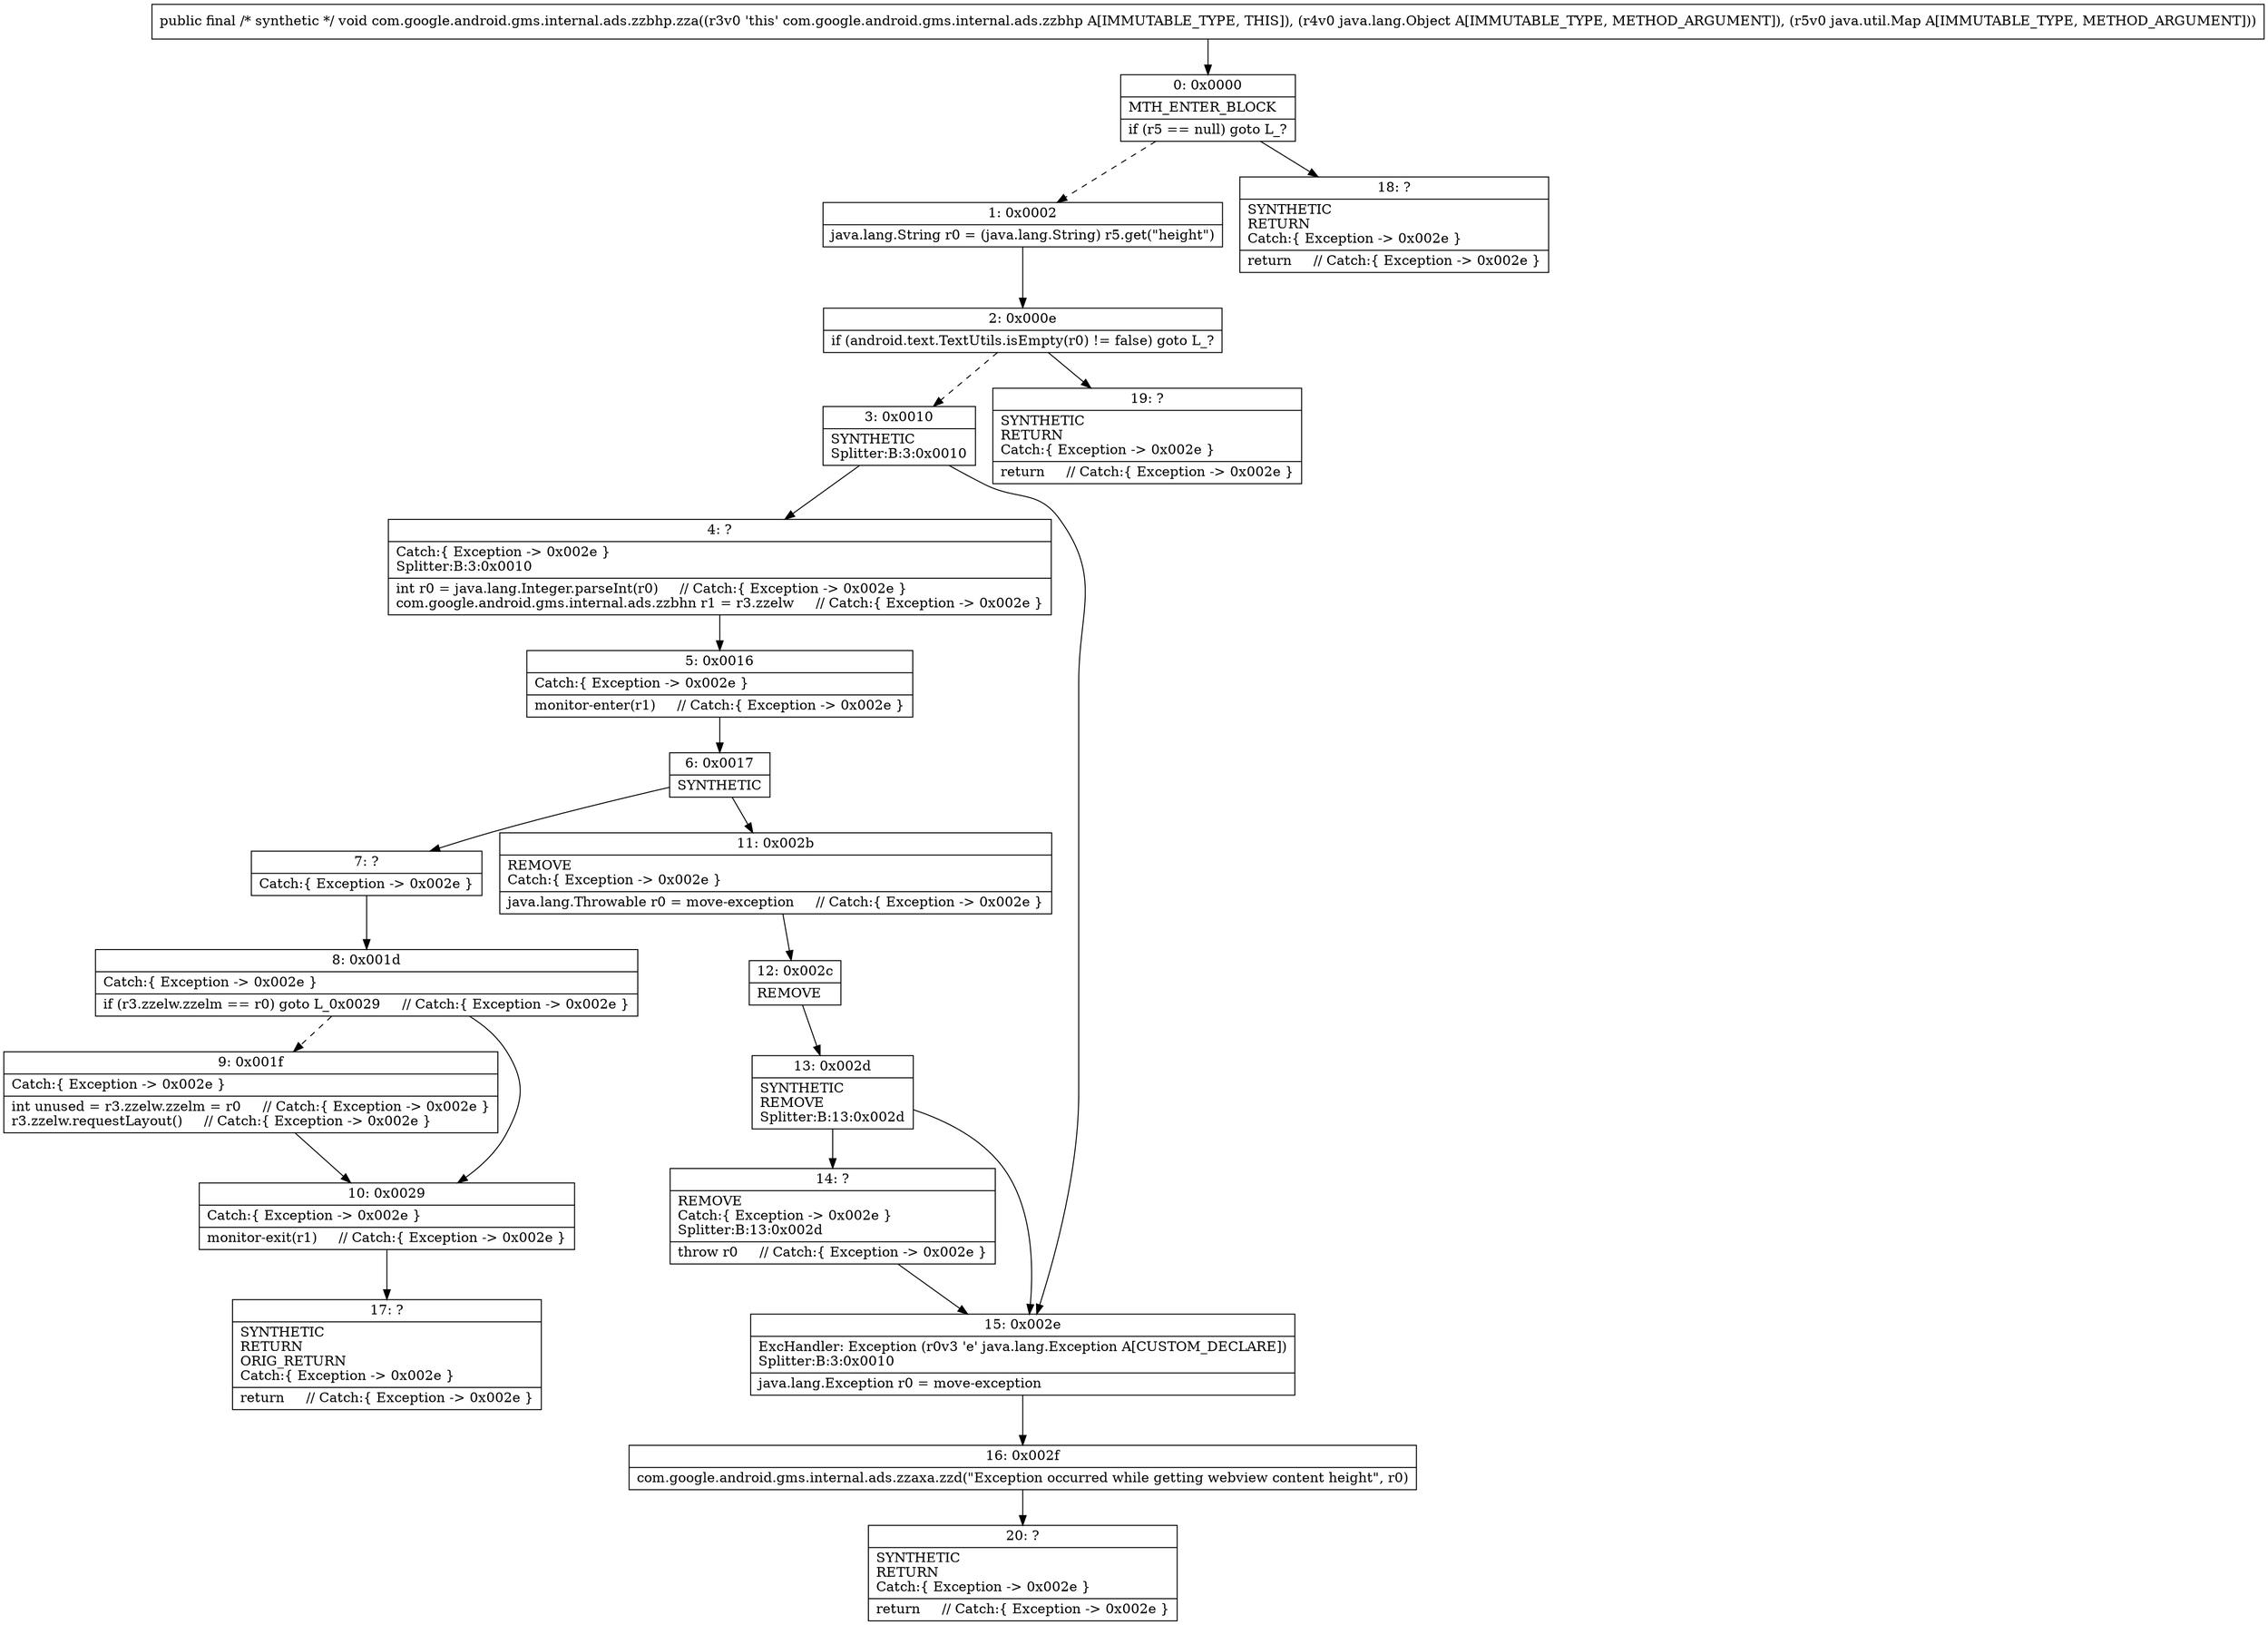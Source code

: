 digraph "CFG forcom.google.android.gms.internal.ads.zzbhp.zza(Ljava\/lang\/Object;Ljava\/util\/Map;)V" {
Node_0 [shape=record,label="{0\:\ 0x0000|MTH_ENTER_BLOCK\l|if (r5 == null) goto L_?\l}"];
Node_1 [shape=record,label="{1\:\ 0x0002|java.lang.String r0 = (java.lang.String) r5.get(\"height\")\l}"];
Node_2 [shape=record,label="{2\:\ 0x000e|if (android.text.TextUtils.isEmpty(r0) != false) goto L_?\l}"];
Node_3 [shape=record,label="{3\:\ 0x0010|SYNTHETIC\lSplitter:B:3:0x0010\l}"];
Node_4 [shape=record,label="{4\:\ ?|Catch:\{ Exception \-\> 0x002e \}\lSplitter:B:3:0x0010\l|int r0 = java.lang.Integer.parseInt(r0)     \/\/ Catch:\{ Exception \-\> 0x002e \}\lcom.google.android.gms.internal.ads.zzbhn r1 = r3.zzelw     \/\/ Catch:\{ Exception \-\> 0x002e \}\l}"];
Node_5 [shape=record,label="{5\:\ 0x0016|Catch:\{ Exception \-\> 0x002e \}\l|monitor\-enter(r1)     \/\/ Catch:\{ Exception \-\> 0x002e \}\l}"];
Node_6 [shape=record,label="{6\:\ 0x0017|SYNTHETIC\l}"];
Node_7 [shape=record,label="{7\:\ ?|Catch:\{ Exception \-\> 0x002e \}\l}"];
Node_8 [shape=record,label="{8\:\ 0x001d|Catch:\{ Exception \-\> 0x002e \}\l|if (r3.zzelw.zzelm == r0) goto L_0x0029     \/\/ Catch:\{ Exception \-\> 0x002e \}\l}"];
Node_9 [shape=record,label="{9\:\ 0x001f|Catch:\{ Exception \-\> 0x002e \}\l|int unused = r3.zzelw.zzelm = r0     \/\/ Catch:\{ Exception \-\> 0x002e \}\lr3.zzelw.requestLayout()     \/\/ Catch:\{ Exception \-\> 0x002e \}\l}"];
Node_10 [shape=record,label="{10\:\ 0x0029|Catch:\{ Exception \-\> 0x002e \}\l|monitor\-exit(r1)     \/\/ Catch:\{ Exception \-\> 0x002e \}\l}"];
Node_11 [shape=record,label="{11\:\ 0x002b|REMOVE\lCatch:\{ Exception \-\> 0x002e \}\l|java.lang.Throwable r0 = move\-exception     \/\/ Catch:\{ Exception \-\> 0x002e \}\l}"];
Node_12 [shape=record,label="{12\:\ 0x002c|REMOVE\l}"];
Node_13 [shape=record,label="{13\:\ 0x002d|SYNTHETIC\lREMOVE\lSplitter:B:13:0x002d\l}"];
Node_14 [shape=record,label="{14\:\ ?|REMOVE\lCatch:\{ Exception \-\> 0x002e \}\lSplitter:B:13:0x002d\l|throw r0     \/\/ Catch:\{ Exception \-\> 0x002e \}\l}"];
Node_15 [shape=record,label="{15\:\ 0x002e|ExcHandler: Exception (r0v3 'e' java.lang.Exception A[CUSTOM_DECLARE])\lSplitter:B:3:0x0010\l|java.lang.Exception r0 = move\-exception\l}"];
Node_16 [shape=record,label="{16\:\ 0x002f|com.google.android.gms.internal.ads.zzaxa.zzd(\"Exception occurred while getting webview content height\", r0)\l}"];
Node_17 [shape=record,label="{17\:\ ?|SYNTHETIC\lRETURN\lORIG_RETURN\lCatch:\{ Exception \-\> 0x002e \}\l|return     \/\/ Catch:\{ Exception \-\> 0x002e \}\l}"];
Node_18 [shape=record,label="{18\:\ ?|SYNTHETIC\lRETURN\lCatch:\{ Exception \-\> 0x002e \}\l|return     \/\/ Catch:\{ Exception \-\> 0x002e \}\l}"];
Node_19 [shape=record,label="{19\:\ ?|SYNTHETIC\lRETURN\lCatch:\{ Exception \-\> 0x002e \}\l|return     \/\/ Catch:\{ Exception \-\> 0x002e \}\l}"];
Node_20 [shape=record,label="{20\:\ ?|SYNTHETIC\lRETURN\lCatch:\{ Exception \-\> 0x002e \}\l|return     \/\/ Catch:\{ Exception \-\> 0x002e \}\l}"];
MethodNode[shape=record,label="{public final \/* synthetic *\/ void com.google.android.gms.internal.ads.zzbhp.zza((r3v0 'this' com.google.android.gms.internal.ads.zzbhp A[IMMUTABLE_TYPE, THIS]), (r4v0 java.lang.Object A[IMMUTABLE_TYPE, METHOD_ARGUMENT]), (r5v0 java.util.Map A[IMMUTABLE_TYPE, METHOD_ARGUMENT])) }"];
MethodNode -> Node_0;
Node_0 -> Node_1[style=dashed];
Node_0 -> Node_18;
Node_1 -> Node_2;
Node_2 -> Node_3[style=dashed];
Node_2 -> Node_19;
Node_3 -> Node_4;
Node_3 -> Node_15;
Node_4 -> Node_5;
Node_5 -> Node_6;
Node_6 -> Node_7;
Node_6 -> Node_11;
Node_7 -> Node_8;
Node_8 -> Node_9[style=dashed];
Node_8 -> Node_10;
Node_9 -> Node_10;
Node_10 -> Node_17;
Node_11 -> Node_12;
Node_12 -> Node_13;
Node_13 -> Node_14;
Node_13 -> Node_15;
Node_14 -> Node_15;
Node_15 -> Node_16;
Node_16 -> Node_20;
}

